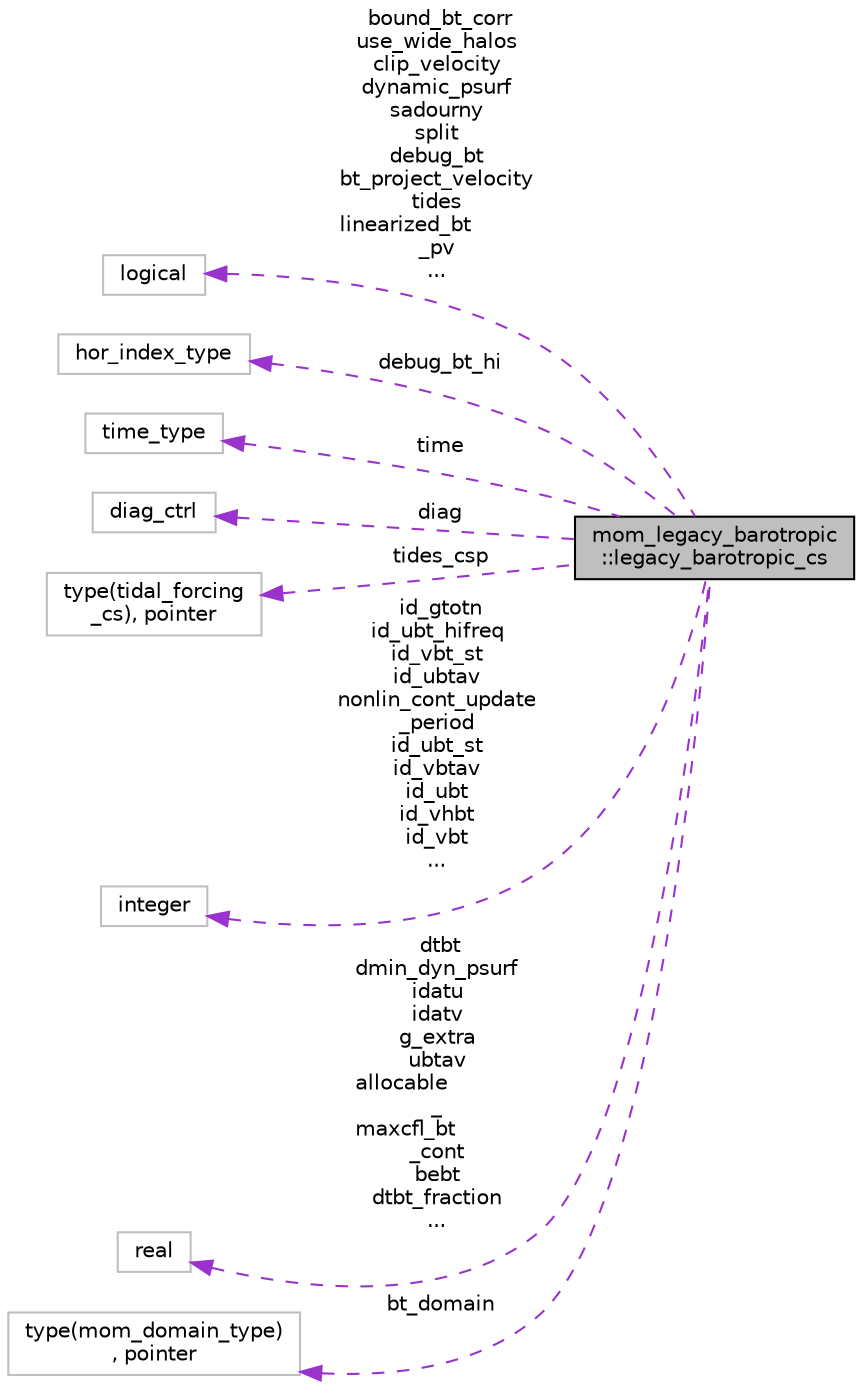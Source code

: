 digraph "mom_legacy_barotropic::legacy_barotropic_cs"
{
 // INTERACTIVE_SVG=YES
  edge [fontname="Helvetica",fontsize="10",labelfontname="Helvetica",labelfontsize="10"];
  node [fontname="Helvetica",fontsize="10",shape=record];
  rankdir="LR";
  Node1 [label="mom_legacy_barotropic\l::legacy_barotropic_cs",height=0.2,width=0.4,color="black", fillcolor="grey75", style="filled", fontcolor="black"];
  Node2 -> Node1 [dir="back",color="darkorchid3",fontsize="10",style="dashed",label=" bound_bt_corr\nuse_wide_halos\nclip_velocity\ndynamic_psurf\nsadourny\nsplit\ndebug_bt\nbt_project_velocity\ntides\nlinearized_bt\l_pv\n..." ,fontname="Helvetica"];
  Node2 [label="logical",height=0.2,width=0.4,color="grey75", fillcolor="white", style="filled"];
  Node3 -> Node1 [dir="back",color="darkorchid3",fontsize="10",style="dashed",label=" debug_bt_hi" ,fontname="Helvetica"];
  Node3 [label="hor_index_type",height=0.2,width=0.4,color="grey75", fillcolor="white", style="filled"];
  Node4 -> Node1 [dir="back",color="darkorchid3",fontsize="10",style="dashed",label=" time" ,fontname="Helvetica"];
  Node4 [label="time_type",height=0.2,width=0.4,color="grey75", fillcolor="white", style="filled"];
  Node5 -> Node1 [dir="back",color="darkorchid3",fontsize="10",style="dashed",label=" diag" ,fontname="Helvetica"];
  Node5 [label="diag_ctrl",height=0.2,width=0.4,color="grey75", fillcolor="white", style="filled"];
  Node6 -> Node1 [dir="back",color="darkorchid3",fontsize="10",style="dashed",label=" tides_csp" ,fontname="Helvetica"];
  Node6 [label="type(tidal_forcing\l_cs), pointer",height=0.2,width=0.4,color="grey75", fillcolor="white", style="filled"];
  Node7 -> Node1 [dir="back",color="darkorchid3",fontsize="10",style="dashed",label=" id_gtotn\nid_ubt_hifreq\nid_vbt_st\nid_ubtav\nnonlin_cont_update\l_period\nid_ubt_st\nid_vbtav\nid_ubt\nid_vhbt\nid_vbt\n..." ,fontname="Helvetica"];
  Node7 [label="integer",height=0.2,width=0.4,color="grey75", fillcolor="white", style="filled"];
  Node8 -> Node1 [dir="back",color="darkorchid3",fontsize="10",style="dashed",label=" dtbt\ndmin_dyn_psurf\nidatu\nidatv\ng_extra\nubtav\nallocable\l_\nmaxcfl_bt\l_cont\nbebt\ndtbt_fraction\n..." ,fontname="Helvetica"];
  Node8 [label="real",height=0.2,width=0.4,color="grey75", fillcolor="white", style="filled"];
  Node9 -> Node1 [dir="back",color="darkorchid3",fontsize="10",style="dashed",label=" bt_domain" ,fontname="Helvetica"];
  Node9 [label="type(mom_domain_type)\l, pointer",height=0.2,width=0.4,color="grey75", fillcolor="white", style="filled"];
}
